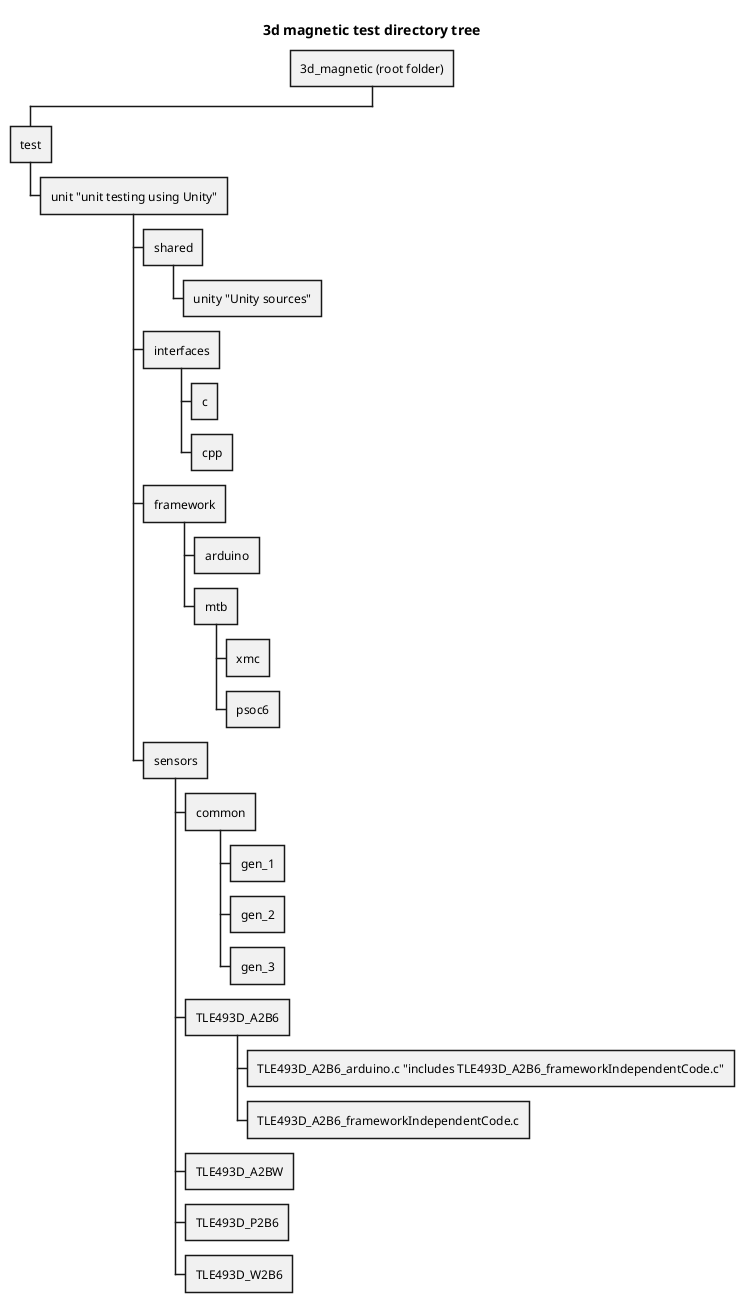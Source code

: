@startwbs

title 3d magnetic test directory tree

* 3d_magnetic (root folder)
** test
'*** unit "test on build platform"
*** unit "unit testing using Unity"
**** shared
***** unity "Unity sources"
**** interfaces
***** c
***** cpp
**** framework
***** arduino
***** mtb
****** xmc
****** psoc6
**** sensors
***** common
****** gen_1
****** gen_2
****** gen_3
***** TLE493D_A2B6
****** TLE493D_A2B6_arduino.c "includes TLE493D_A2B6_frameworkIndependentCode.c"
****** TLE493D_A2B6_frameworkIndependentCode.c
***** TLE493D_A2BW
***** TLE493D_P2B6
***** TLE493D_W2B6

@endwbs
